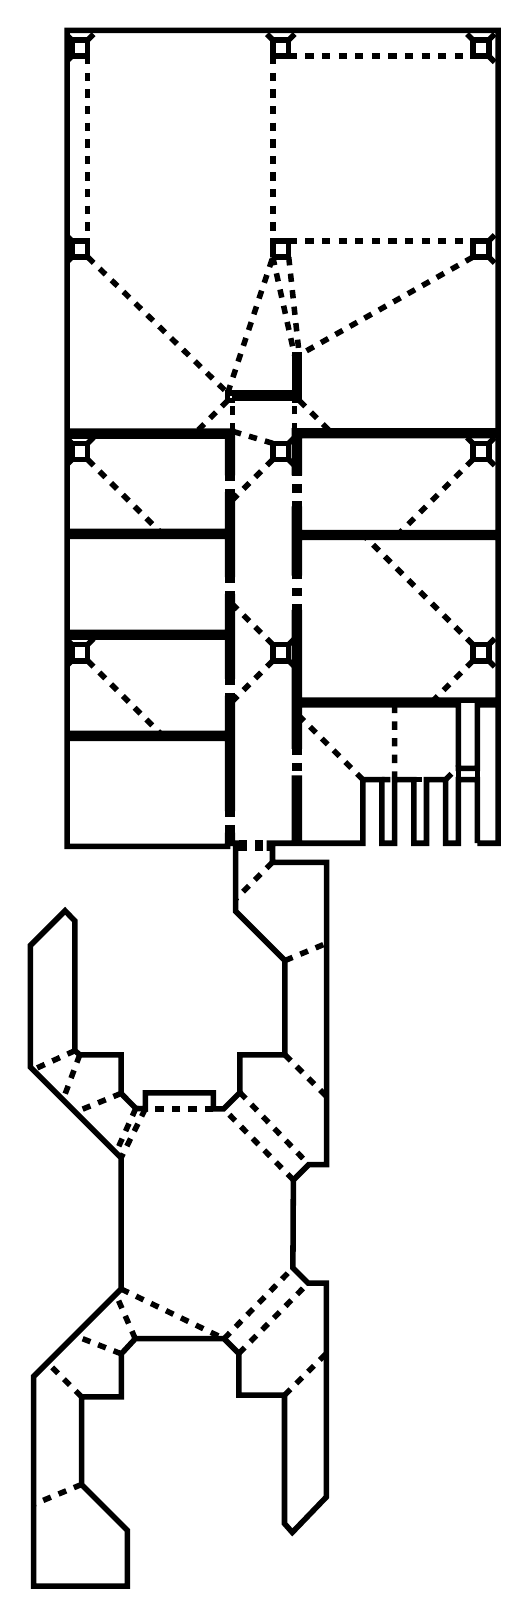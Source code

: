 % This file was created by matlab2tikz v0.4.0.
% Copyright (c) 2008--2013, Nico Schlömer <nico.schloemer@gmail.com>
% All rights reserved.
% 
% The latest updates can be retrieved from
%   http://www.mathworks.com/matlabcentral/fileexchange/22022-matlab2tikz
% where you can also make suggestions and rate matlab2tikz.
% 
% % -*- root: TestingFigures.tex -*-
% 
\begin{tikzpicture}

\begin{axis}[%
width=6.141cm,
height=20cm,
scale only axis,
xmin=300,
xmax=15500,
ymin=300,
ymax=49800,
hide axis,
axis x line*=bottom,
axis y line*=left,
y post scale=1,
unit vector ratio=1 1 1
]
\addplot [
color=black,
dashed,
line width=2.0pt,
forget plot
]
table[row sep=crcr]{
8502 20267\\
9809 20808.377\\
};
\addplot [
color=black,
dashed,
line width=2.0pt,
forget plot
]
table[row sep=crcr]{
8502 17305\\
9809 15998\\
};
\addplot [
color=black,
dashed,
line width=2.0pt,
forget plot
]
table[row sep=crcr]{
3814 15620\\
3188.869 14230.131\\
};
\addplot [
color=black,
dashed,
line width=2.0pt,
forget plot
]
table[row sep=crcr]{
3352 16091\\
1915.086 15503.914\\
};
\addplot [
color=black,
dashed,
line width=2.0pt,
forget plot
]
table[row sep=crcr]{
2052 17305\\
1525.473 15893.527\\
};
\addplot [
color=black,
dashed,
line width=2.0pt,
forget plot
]
table[row sep=crcr]{
1902 17435\\
585.261 16833.739\\
};
\addplot [
color=black,
dashed,
line width=2.0pt,
forget plot
]
table[row sep=crcr]{
2109 3798\\
602 3173.78\\
};
\addplot [
color=black,
dashed,
line width=2.0pt,
forget plot
]
table[row sep=crcr]{
2109 6555\\
1036.5 7627.5\\
};
\addplot [
color=black,
dashed,
line width=2.0pt,
forget plot
]
table[row sep=crcr]{
3359 7905\\
1888.498 8479.498\\
};
\addplot [
color=black,
dashed,
line width=2.0pt,
forget plot
]
table[row sep=crcr]{
3797 8380\\
3185.244 9776.244\\
};
\addplot [
color=black,
dashed,
line width=2.0pt,
forget plot
]
table[row sep=crcr]{
8488 6605\\
9803 7920\\
};
\addplot [
color=black,
dashed,
line width=2.0pt,
forget plot
]
table[row sep=crcr]{
8111 23355\\
6952 22196\\
};
\addplot [
color=black,
dashed,
line width=2.0pt,
forget plot
]
table[row sep=crcr]{
10952 25954\\
8952 27954\\
};
\addplot [
color=black,
dashed,
line width=2.0pt,
forget plot
]
table[row sep=crcr]{
13552 25955\\
13952 26355\\
};
\addplot [
color=black,
dashed,
line width=2.0pt,
forget plot
]
table[row sep=crcr]{
2302 49205\\
2602 49505\\
};
\addplot [
color=black,
dashed,
line width=2.0pt,
forget plot
]
table[row sep=crcr]{
1802 48695\\
1652 48545\\
};
\addplot [
color=black,
dashed,
line width=2.0pt,
forget plot
]
table[row sep=crcr]{
1802 49205\\
1652 49355\\
};
\addplot [
color=black,
dashed,
line width=2.0pt,
forget plot
]
table[row sep=crcr]{
1802 42890\\
1652 43040\\
};
\addplot [
color=black,
dashed,
line width=2.0pt,
forget plot
]
table[row sep=crcr]{
1802 42380\\
1652 42230\\
};
\addplot [
color=black,
dashed,
line width=2.0pt,
forget plot
]
table[row sep=crcr]{
1802 36015\\
1652 35865\\
};
\addplot [
color=black,
dashed,
line width=2.0pt,
forget plot
]
table[row sep=crcr]{
1802 36525\\
1652 36675\\
};
\addplot [
color=black,
dashed,
line width=2.0pt,
forget plot
]
table[row sep=crcr]{
2302 36525\\
2532 36755\\
};
\addplot [
color=black,
dashed,
line width=2.0pt,
forget plot
]
table[row sep=crcr]{
2302 36015\\
4562 33755\\
};
\addplot [
color=black,
dashed,
line width=2.0pt,
forget plot
]
table[row sep=crcr]{
2302 29690\\
4587 27405\\
};
\addplot [
color=black,
dashed,
line width=2.0pt,
forget plot
]
table[row sep=crcr]{
1802 29690\\
1652 29540\\
};
\addplot [
color=black,
dashed,
line width=2.0pt,
forget plot
]
table[row sep=crcr]{
1802 30200\\
1652 30350\\
};
\addplot [
color=black,
dashed,
line width=2.0pt,
forget plot
]
table[row sep=crcr]{
2302 30200\\
2537 30435\\
};
\addplot [
color=black,
dashed,
line width=2.0pt,
forget plot
]
table[row sep=crcr]{
8621 49205\\
8921 49505\\
};
\addplot [
color=black,
dashed,
line width=2.0pt,
forget plot
]
table[row sep=crcr]{
8121 49205\\
7821 49505\\
};
\addplot [
color=black,
dashed,
line width=2.0pt,
forget plot
]
table[row sep=crcr]{
8121 36015\\
6852 34746\\
};
\addplot [
color=black,
dashed,
line width=2.0pt,
forget plot
]
table[row sep=crcr]{
8621 36525\\
8802 36706\\
};
\addplot [
color=black,
dashed,
line width=2.0pt,
forget plot
]
table[row sep=crcr]{
8621 36015\\
8802 35834\\
};
\addplot [
color=black,
dashed,
line width=2.0pt,
forget plot
]
table[row sep=crcr]{
8621 29690\\
8802 29509\\
};
\addplot [
color=black,
dashed,
line width=2.0pt,
forget plot
]
table[row sep=crcr]{
8121 29690\\
6852 28421\\
};
\addplot [
color=black,
dashed,
line width=2.0pt,
forget plot
]
table[row sep=crcr]{
8121 30200\\
6852 31469\\
};
\addplot [
color=black,
dashed,
line width=2.0pt,
forget plot
]
table[row sep=crcr]{
8621 30200\\
8802 30381\\
};
\addplot [
color=black,
dashed,
line width=2.0pt,
forget plot
]
table[row sep=crcr]{
14911 49205\\
15202 49496\\
};
\addplot [
color=black,
dashed,
line width=2.0pt,
forget plot
]
table[row sep=crcr]{
14911 48695\\
15202 48404\\
};
\addplot [
color=black,
dashed,
line width=2.0pt,
forget plot
]
table[row sep=crcr]{
14411 49205\\
14111 49505\\
};
\addplot [
color=black,
dashed,
line width=2.0pt,
forget plot
]
table[row sep=crcr]{
14911 42890\\
15202 43181\\
};
\addplot [
color=black,
dashed,
line width=2.0pt,
forget plot
]
table[row sep=crcr]{
14911 42380\\
15202 42089\\
};
\addplot [
color=black,
dashed,
line width=2.0pt,
forget plot
]
table[row sep=crcr]{
14411 36015\\
12115 33719\\
};
\addplot [
color=black,
dashed,
line width=2.0pt,
forget plot
]
table[row sep=crcr]{
14411 36525\\
14171 36765\\
};
\addplot [
color=black,
dashed,
line width=2.0pt,
forget plot
]
table[row sep=crcr]{
14911 36525\\
15151 36765\\
};
\addplot [
color=black,
dashed,
line width=2.0pt,
forget plot
]
table[row sep=crcr]{
14911 36015\\
15202 35724\\
};
\addplot [
color=black,
dashed,
line width=2.0pt,
forget plot
]
table[row sep=crcr]{
14911 29690\\
15202 29399\\
};
\addplot [
color=black,
dashed,
line width=2.0pt,
forget plot
]
table[row sep=crcr]{
14411 29690\\
13176 28455\\
};
\addplot [
color=black,
dashed,
line width=2.0pt,
forget plot
]
table[row sep=crcr]{
14411 30200\\
11042 33569\\
};
\addplot [
color=black,
dashed,
line width=2.0pt,
forget plot
]
table[row sep=crcr]{
14911 30200\\
15202 30491\\
};
\addplot [
color=black,
dashed,
line width=2.0pt,
forget plot
]
table[row sep=crcr]{
6702 37870\\
5737 36905\\
};
\addplot [
color=black,
dashed,
line width=2.0pt,
forget plot
]
table[row sep=crcr]{
8952 37870\\
9907 36915\\
};
\addplot [
color=black,
dashed,
line width=2.0pt,
forget plot
]
table[row sep=crcr]{
14552 26305\\
14552 25955\\
};
\addplot [
color=black,
dashed,
line width=2.0pt,
forget plot
]
table[row sep=crcr]{
13952 26305\\
13952 25955\\
};
\addplot [
color=black,
dashed,
line width=2.0pt,
forget plot
]
table[row sep=crcr]{
12552 25955\\
12952 25955\\
};
\addplot [
color=black,
dashed,
line width=2.0pt,
forget plot
]
table[row sep=crcr]{
11952 25955\\
11949.063 28305\\
};
\addplot [
color=black,
dashed,
line width=2.0pt,
forget plot
]
table[row sep=crcr]{
11552 25954\\
11952 25955\\
};
\addplot [
color=black,
dashed,
line width=2.0pt,
forget plot
]
table[row sep=crcr]{
6852 35605\\
6852 34905\\
};
\addplot [
color=black,
dashed,
line width=2.0pt,
forget plot
]
table[row sep=crcr]{
6702 35605\\
6702 34905\\
};
\addplot [
color=black,
dashed,
line width=2.0pt,
forget plot
]
table[row sep=crcr]{
6852 32405\\
6852 31705\\
};
\addplot [
color=black,
dashed,
line width=2.0pt,
forget plot
]
table[row sep=crcr]{
6702 32405\\
6702 31705\\
};
\addplot [
color=black,
dashed,
line width=2.0pt,
forget plot
]
table[row sep=crcr]{
6852 29205\\
6852 28505\\
};
\addplot [
color=black,
dashed,
line width=2.0pt,
forget plot
]
table[row sep=crcr]{
6702 29205\\
6702 28505\\
};
\addplot [
color=black,
dashed,
line width=2.0pt,
forget plot
]
table[row sep=crcr]{
6852 25055\\
6852 24205\\
};
\addplot [
color=black,
dashed,
line width=2.0pt,
forget plot
]
table[row sep=crcr]{
6702 25055\\
6702 24205\\
};
\addplot [
color=black,
dashed,
line width=2.0pt,
forget plot
]
table[row sep=crcr]{
8802 36915\\
8802 37870\\
};
\addplot [
color=black,
dashed,
line width=2.0pt,
forget plot
]
table[row sep=crcr]{
6852 36905\\
6852 37870\\
};
\addplot [
color=black,
dashed,
line width=2.0pt,
forget plot
]
table[row sep=crcr]{
8121 36525\\
6852 36905\\
};
\addplot [
color=black,
dashed,
line width=2.0pt,
forget plot
]
table[row sep=crcr]{
7044 23955\\
8011 23955\\
};
\addplot [
color=black,
dashed,
line width=2.0pt,
forget plot
]
table[row sep=crcr]{
7044 23805\\
8011 23805\\
};
\addplot [
color=black,
dashed,
line width=2.0pt,
forget plot
]
table[row sep=crcr]{
8952 27005\\
8952 26005\\
};
\addplot [
color=black,
dashed,
line width=2.0pt,
forget plot
]
table[row sep=crcr]{
8802 27005\\
8802 26005\\
};
\addplot [
color=black,
dashed,
line width=2.0pt,
forget plot
]
table[row sep=crcr]{
8802 34455\\
8802 35605\\
};
\addplot [
color=black,
dashed,
line width=2.0pt,
forget plot
]
table[row sep=crcr]{
8952 34455\\
8952 35605\\
};
\addplot [
color=black,
dashed,
line width=2.0pt,
forget plot
]
table[row sep=crcr]{
8802 31205\\
8802 32455\\
};
\addplot [
color=black,
dashed,
line width=2.0pt,
forget plot
]
table[row sep=crcr]{
8952 31205\\
8952 32455\\
};
\addplot [
color=black,
dashed,
line width=2.0pt,
forget plot
]
table[row sep=crcr]{
4112 15605\\
3352 14067\\
};
\addplot [
color=black,
dashed,
line width=2.0pt,
forget plot
]
table[row sep=crcr]{
6252 15605\\
4112 15605\\
};
\addplot [
color=black,
dashed,
line width=2.0pt,
forget plot
]
table[row sep=crcr]{
8621 42380\\
8952 39305\\
};
\addplot [
color=black,
dashed,
line width=2.0pt,
forget plot
]
table[row sep=crcr]{
7052 7917\\
9231 10126\\
};
\addplot [
color=black,
dashed,
line width=2.0pt,
forget plot
]
table[row sep=crcr]{
6589 8380\\
8752 10605\\
};
\addplot [
color=black,
dashed,
line width=2.0pt,
forget plot
]
table[row sep=crcr]{
3352 9943\\
6589 8380\\
};
\addplot [
color=black,
dashed,
line width=2.0pt,
forget plot
]
table[row sep=crcr]{
8767 13370\\
6574 15605\\
};
\addplot [
color=black,
dashed,
line width=2.0pt,
forget plot
]
table[row sep=crcr]{
7087 16119\\
9252 13855\\
};
\addplot [
color=black,
dashed,
line width=2.0pt,
forget plot
]
table[row sep=crcr]{
8121 42380\\
8802 39305\\
};
\addplot [
color=black,
dashed,
line width=2.0pt,
forget plot
]
table[row sep=crcr]{
6702 38105\\
8121 42380\\
};
\addplot [
color=black,
dashed,
line width=2.0pt,
forget plot
]
table[row sep=crcr]{
8621 48695\\
14411 48695\\
};
\addplot [
color=black,
dashed,
line width=2.0pt,
forget plot
]
table[row sep=crcr]{
8621 42890\\
14411 42890\\
};
\addplot [
color=black,
dashed,
line width=2.0pt,
forget plot
]
table[row sep=crcr]{
2302 48695\\
2302 42890\\
};
\addplot [
color=black,
dashed,
line width=2.0pt,
forget plot
]
table[row sep=crcr]{
8121 48695\\
8121 42890\\
};
\addplot [
color=black,
dashed,
line width=2.0pt,
forget plot
]
table[row sep=crcr]{
2302 42380\\
6702 38105\\
};
\addplot [
color=black,
dashed,
line width=2.0pt,
forget plot
]
table[row sep=crcr]{
14411 42380\\
8952 39305\\
};
\addplot [
color=black,
solid,
line width=2.0pt,
forget plot
]
table[row sep=crcr]{
14552 23955\\
14552 25955\\
13952 25955\\
13952 23955\\
13552 23955\\
13552 25955\\
12952 25955\\
12952 23955\\
12552 23955\\
12552 25955\\
11952 25955\\
11952 23955\\
11552 23955\\
11552 25954\\
10952 25954\\
10952 23955\\
8952 23955\\
8952 26005\\
8802 26005\\
8802 23955\\
8011 23955\\
8011 23805\\
8111 23805\\
8111 23355\\
9809 23355\\
9809 13855\\
9252 13855\\
8767 13370\\
8752 10605\\
9231 10126\\
9803 10126\\
9803 3404\\
8734 2292\\
8488 2570\\
8488 6605\\
7052 6605\\
7052 7917\\
6589 8380\\
3797 8380\\
3359 7905\\
3359 6555\\
2109 6555\\
2109 3798\\
3552 2355\\
3549 600\\
602 605\\
602 7193\\
3352 9943\\
3352 14067\\
502 16917\\
502 20743\\
1591 21832\\
1902 21508\\
1902 17435\\
2052 17305\\
3352 17305\\
3352 16091\\
3814 15620\\
4112 15605\\
4112 16105\\
6252 16105\\
6252 15605\\
6574 15605\\
7087 16119\\
7087 17305\\
8502 17305\\
8502 20267\\
6952 21817\\
6952 23805\\
7044 23805\\
7044 23955\\
6852 23955\\
6852 24205\\
6702 24205\\
6702 23855\\
1652 23855\\
1652 27255\\
6702 27255\\
6702 25055\\
6852 25055\\
6852 28505\\
6702 28505\\
6702 27405\\
1652 27405\\
1652 30435\\
6702 30435\\
6702 29205\\
6852 29205\\
6852 31705\\
6702 31705\\
6702 30585\\
1652 30585\\
1652 33605\\
6702 33605\\
6702 32405\\
6852 32405\\
6852 34905\\
6702 34905\\
6702 33755\\
1652 33755\\
1652 36755\\
6702 36755\\
6702 35605\\
6852 35605\\
6852 36905\\
1652 36905\\
1652 49505\\
15202 49505\\
15202 36915\\
8802 36915\\
8802 35605\\
8952 35605\\
8952 36765\\
15202 36765\\
15202 33719\\
8952 33719\\
8952 34455\\
8802 34455\\
8802 32455\\
8952 32455\\
8952 33569\\
15202 33569\\
15202 28455\\
8952 28455\\
8952 31205\\
8802 31205\\
8802 27005\\
8952 27005\\
8952 28305\\
13952 28305\\
13952 26305\\
14552 26305\\
14552 28305\\
15202 28305\\
15202 23955\\
14552 23955\\
};
\addplot [
color=black,
solid,
line width=2.0pt,
forget plot
]
table[row sep=crcr]{
1802 49205\\
1802 48695\\
2302 48695\\
2302 49205\\
1802 49205\\
};
\addplot [
color=black,
solid,
line width=2.0pt,
forget plot
]
table[row sep=crcr]{
1802 42380\\
2302 42380\\
2302 42890\\
1802 42890\\
1802 42380\\
};
\addplot [
color=black,
solid,
line width=2.0pt,
forget plot
]
table[row sep=crcr]{
2302 36015\\
2302 36525\\
1802 36525\\
1802 36015\\
2302 36015\\
};
\addplot [
color=black,
solid,
line width=2.0pt,
forget plot
]
table[row sep=crcr]{
2302 30200\\
1802 30200\\
1802 29690\\
2302 29690\\
2302 30200\\
};
\addplot [
color=black,
solid,
line width=2.0pt,
forget plot
]
table[row sep=crcr]{
8121 49205\\
8121 48695\\
8621 48695\\
8621 49205\\
8121 49205\\
};
\addplot [
color=black,
solid,
line width=2.0pt,
forget plot
]
table[row sep=crcr]{
8121 42380\\
8621 42380\\
8621 42890\\
8121 42890\\
8121 42380\\
};
\addplot [
color=black,
solid,
line width=2.0pt,
forget plot
]
table[row sep=crcr]{
8621 36015\\
8621 36525\\
8121 36525\\
8121 36015\\
8621 36015\\
};
\addplot [
color=black,
solid,
line width=2.0pt,
forget plot
]
table[row sep=crcr]{
8621 30200\\
8121 30200\\
8121 29690\\
8621 29690\\
8621 30200\\
};
\addplot [
color=black,
solid,
line width=2.0pt,
forget plot
]
table[row sep=crcr]{
14411 49205\\
14411 48695\\
14911 48695\\
14911 49205\\
14411 49205\\
};
\addplot [
color=black,
solid,
line width=2.0pt,
forget plot
]
table[row sep=crcr]{
14411 42380\\
14911 42380\\
14911 42890\\
14411 42890\\
14411 42380\\
};
\addplot [
color=black,
solid,
line width=2.0pt,
forget plot
]
table[row sep=crcr]{
14911 36015\\
14911 36525\\
14411 36525\\
14411 36015\\
14911 36015\\
};
\addplot [
color=black,
solid,
line width=2.0pt,
forget plot
]
table[row sep=crcr]{
14911 30200\\
14411 30200\\
14411 29690\\
14911 29690\\
14911 30200\\
};
\addplot [
color=black,
solid,
line width=2.0pt,
forget plot
]
table[row sep=crcr]{
6852 37955\\
8802 37955\\
8802 37870\\
8952 37870\\
8952 39305\\
8802 39305\\
8802 38105\\
6702 38105\\
6702 37870\\
6852 37870\\
6852 37955\\
};
\end{axis}
\end{tikzpicture}%